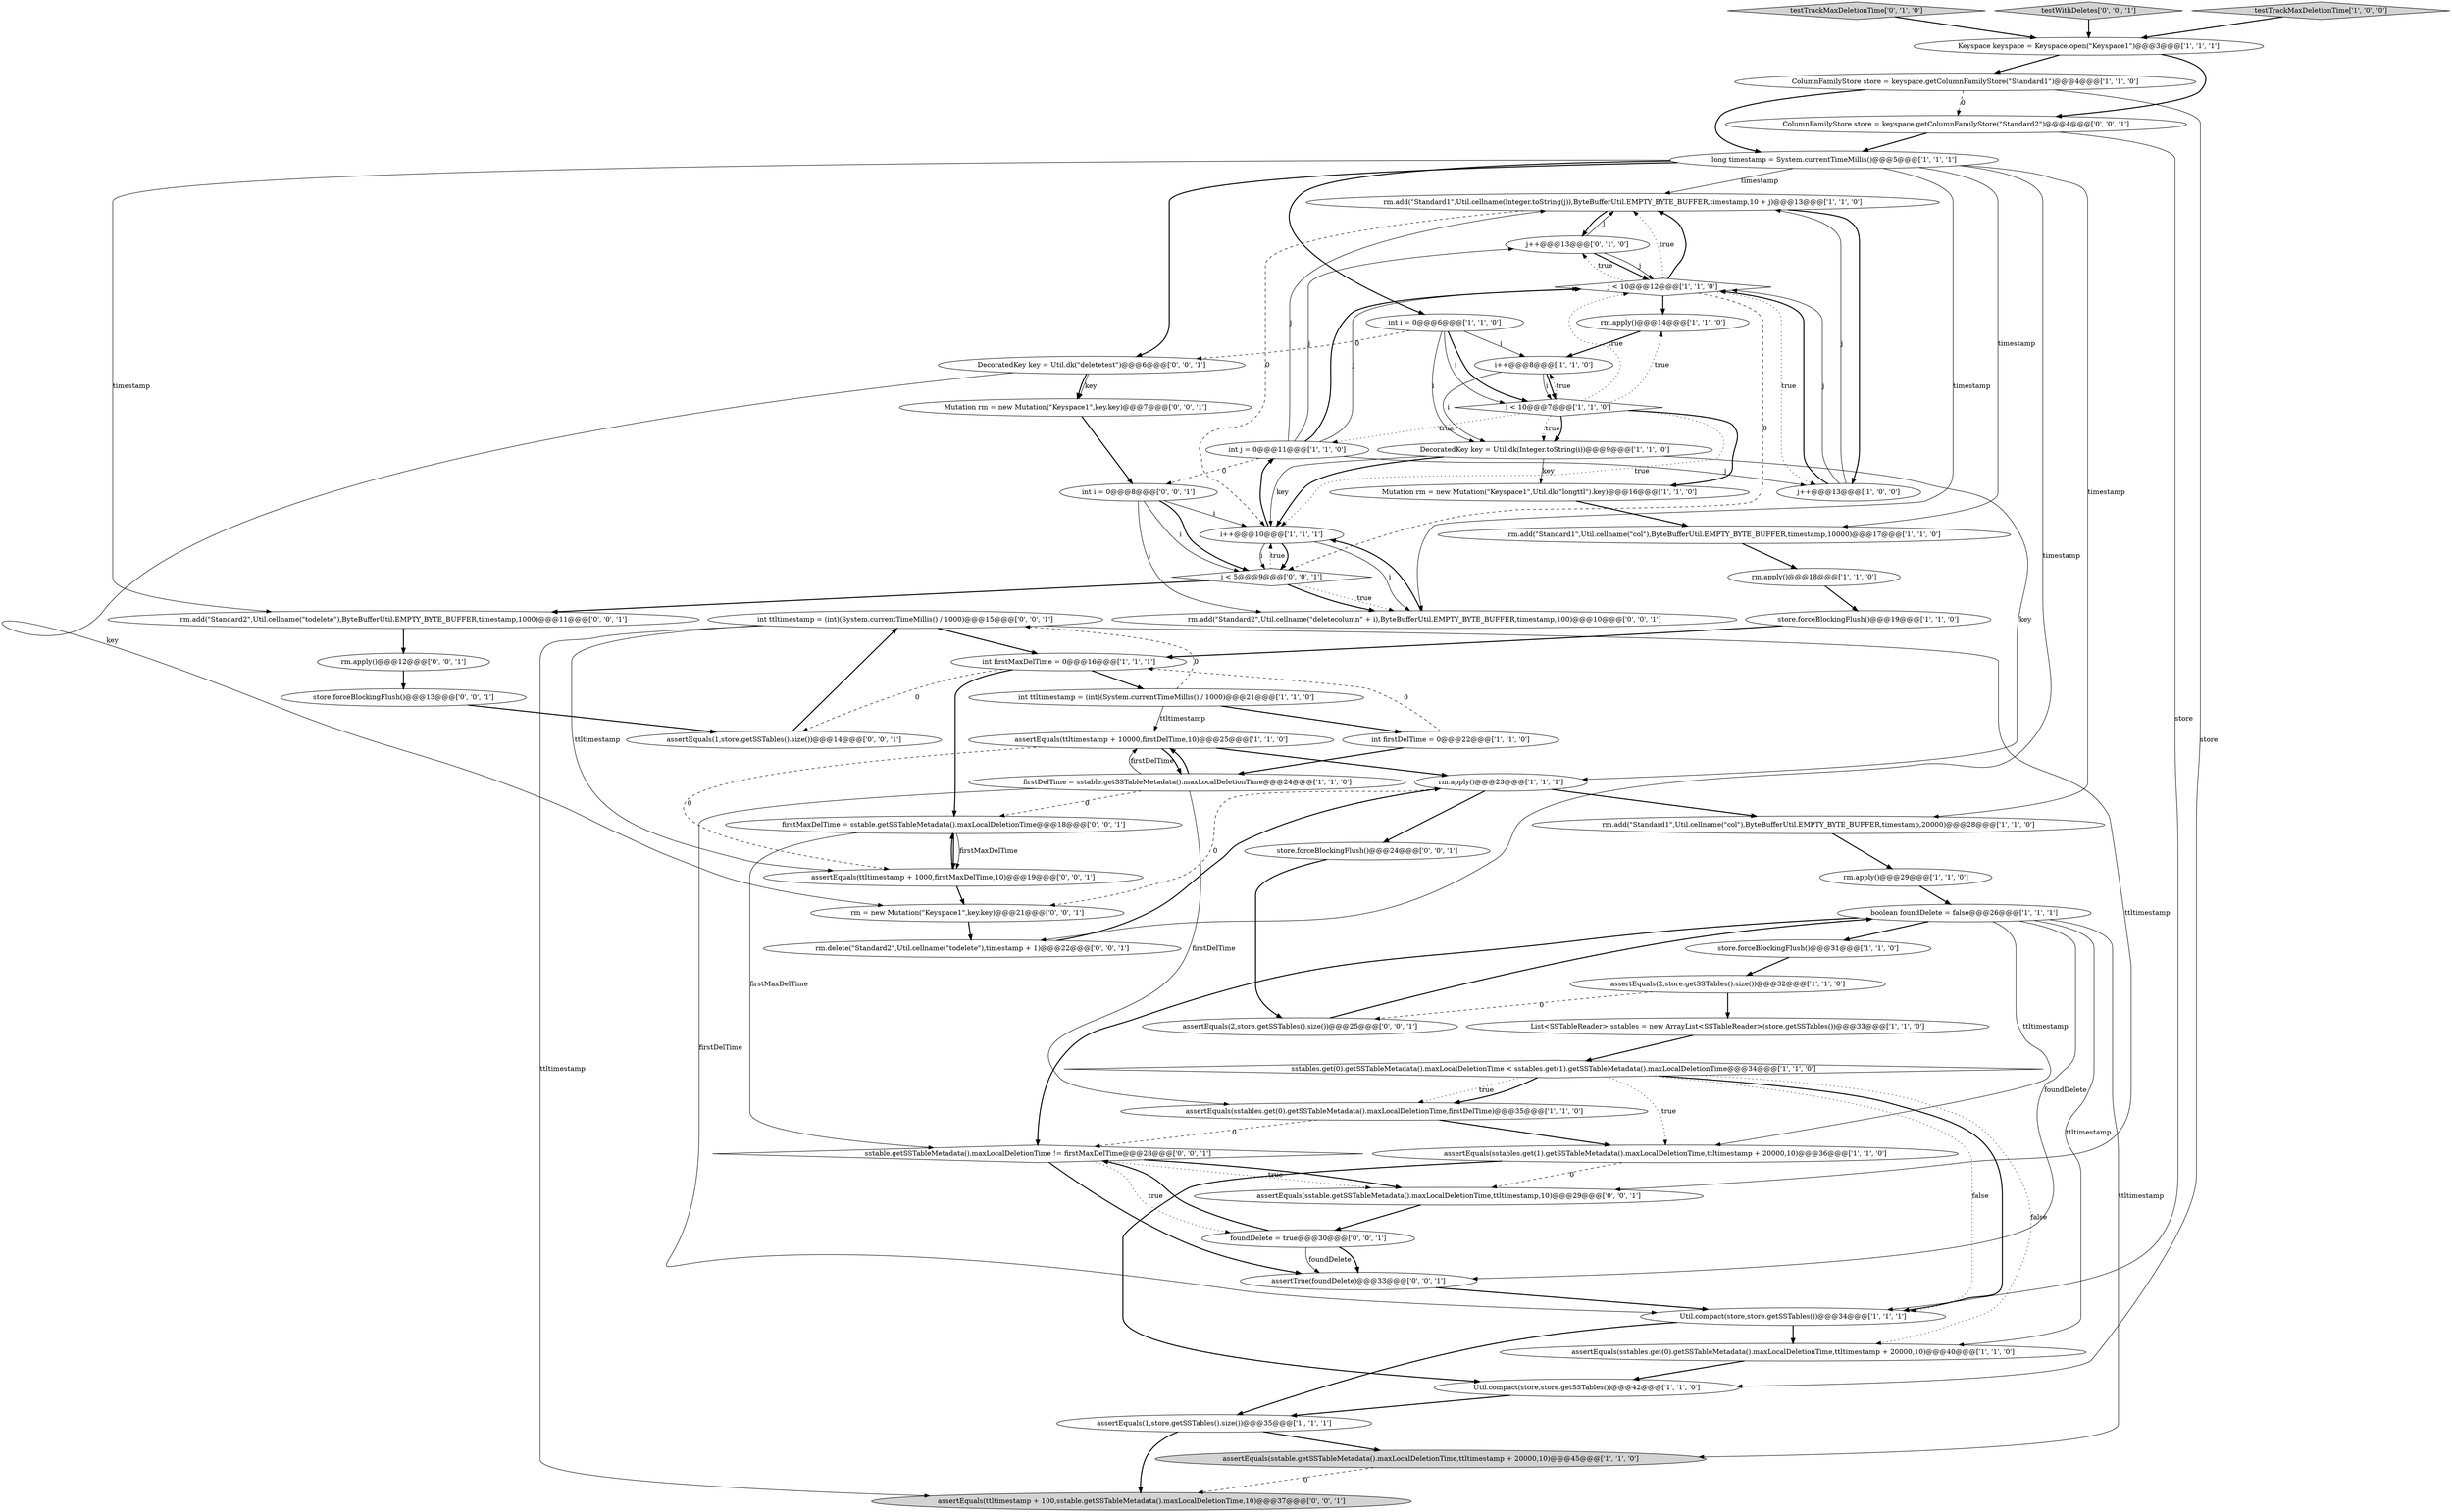 digraph {
19 [style = filled, label = "rm.apply()@@@23@@@['1', '1', '1']", fillcolor = white, shape = ellipse image = "AAA0AAABBB1BBB"];
38 [style = filled, label = "testTrackMaxDeletionTime['0', '1', '0']", fillcolor = lightgray, shape = diamond image = "AAA0AAABBB2BBB"];
30 [style = filled, label = "Util.compact(store,store.getSSTables())@@@42@@@['1', '1', '0']", fillcolor = white, shape = ellipse image = "AAA0AAABBB1BBB"];
14 [style = filled, label = "rm.apply()@@@14@@@['1', '1', '0']", fillcolor = white, shape = ellipse image = "AAA0AAABBB1BBB"];
25 [style = filled, label = "store.forceBlockingFlush()@@@19@@@['1', '1', '0']", fillcolor = white, shape = ellipse image = "AAA0AAABBB1BBB"];
55 [style = filled, label = "rm.add(\"Standard2\",Util.cellname(\"todelete\"),ByteBufferUtil.EMPTY_BYTE_BUFFER,timestamp,1000)@@@11@@@['0', '0', '1']", fillcolor = white, shape = ellipse image = "AAA0AAABBB3BBB"];
59 [style = filled, label = "assertEquals(sstable.getSSTableMetadata().maxLocalDeletionTime,ttltimestamp,10)@@@29@@@['0', '0', '1']", fillcolor = white, shape = ellipse image = "AAA0AAABBB3BBB"];
26 [style = filled, label = "boolean foundDelete = false@@@26@@@['1', '1', '1']", fillcolor = white, shape = ellipse image = "AAA0AAABBB1BBB"];
37 [style = filled, label = "rm.add(\"Standard1\",Util.cellname(Integer.toString(j)),ByteBufferUtil.EMPTY_BYTE_BUFFER,timestamp,10 + j)@@@13@@@['1', '1', '0']", fillcolor = white, shape = ellipse image = "AAA0AAABBB1BBB"];
35 [style = filled, label = "rm.apply()@@@29@@@['1', '1', '0']", fillcolor = white, shape = ellipse image = "AAA0AAABBB1BBB"];
36 [style = filled, label = "j < 10@@@12@@@['1', '1', '0']", fillcolor = white, shape = diamond image = "AAA0AAABBB1BBB"];
52 [style = filled, label = "sstable.getSSTableMetadata().maxLocalDeletionTime != firstMaxDelTime@@@28@@@['0', '0', '1']", fillcolor = white, shape = diamond image = "AAA0AAABBB3BBB"];
39 [style = filled, label = "j++@@@13@@@['0', '1', '0']", fillcolor = white, shape = ellipse image = "AAA0AAABBB2BBB"];
1 [style = filled, label = "rm.add(\"Standard1\",Util.cellname(\"col\"),ByteBufferUtil.EMPTY_BYTE_BUFFER,timestamp,10000)@@@17@@@['1', '1', '0']", fillcolor = white, shape = ellipse image = "AAA0AAABBB1BBB"];
22 [style = filled, label = "assertEquals(2,store.getSSTables().size())@@@32@@@['1', '1', '0']", fillcolor = white, shape = ellipse image = "AAA0AAABBB1BBB"];
4 [style = filled, label = "j++@@@13@@@['1', '0', '0']", fillcolor = white, shape = ellipse image = "AAA0AAABBB1BBB"];
5 [style = filled, label = "assertEquals(ttltimestamp + 10000,firstDelTime,10)@@@25@@@['1', '1', '0']", fillcolor = white, shape = ellipse image = "AAA0AAABBB1BBB"];
57 [style = filled, label = "assertEquals(ttltimestamp + 100,sstable.getSSTableMetadata().maxLocalDeletionTime,10)@@@37@@@['0', '0', '1']", fillcolor = lightgray, shape = ellipse image = "AAA0AAABBB3BBB"];
11 [style = filled, label = "rm.add(\"Standard1\",Util.cellname(\"col\"),ByteBufferUtil.EMPTY_BYTE_BUFFER,timestamp,20000)@@@28@@@['1', '1', '0']", fillcolor = white, shape = ellipse image = "AAA0AAABBB1BBB"];
45 [style = filled, label = "DecoratedKey key = Util.dk(\"deletetest\")@@@6@@@['0', '0', '1']", fillcolor = white, shape = ellipse image = "AAA0AAABBB3BBB"];
29 [style = filled, label = "assertEquals(sstables.get(0).getSSTableMetadata().maxLocalDeletionTime,firstDelTime)@@@35@@@['1', '1', '0']", fillcolor = white, shape = ellipse image = "AAA0AAABBB1BBB"];
47 [style = filled, label = "rm.apply()@@@12@@@['0', '0', '1']", fillcolor = white, shape = ellipse image = "AAA0AAABBB3BBB"];
48 [style = filled, label = "testWithDeletes['0', '0', '1']", fillcolor = lightgray, shape = diamond image = "AAA0AAABBB3BBB"];
34 [style = filled, label = "store.forceBlockingFlush()@@@31@@@['1', '1', '0']", fillcolor = white, shape = ellipse image = "AAA0AAABBB1BBB"];
54 [style = filled, label = "Mutation rm = new Mutation(\"Keyspace1\",key.key)@@@7@@@['0', '0', '1']", fillcolor = white, shape = ellipse image = "AAA0AAABBB3BBB"];
13 [style = filled, label = "assertEquals(sstables.get(0).getSSTableMetadata().maxLocalDeletionTime,ttltimestamp + 20000,10)@@@40@@@['1', '1', '0']", fillcolor = white, shape = ellipse image = "AAA0AAABBB1BBB"];
32 [style = filled, label = "i++@@@10@@@['1', '1', '1']", fillcolor = white, shape = ellipse image = "AAA0AAABBB1BBB"];
46 [style = filled, label = "store.forceBlockingFlush()@@@13@@@['0', '0', '1']", fillcolor = white, shape = ellipse image = "AAA0AAABBB3BBB"];
12 [style = filled, label = "sstables.get(0).getSSTableMetadata().maxLocalDeletionTime < sstables.get(1).getSSTableMetadata().maxLocalDeletionTime@@@34@@@['1', '1', '0']", fillcolor = white, shape = diamond image = "AAA0AAABBB1BBB"];
23 [style = filled, label = "int firstMaxDelTime = 0@@@16@@@['1', '1', '1']", fillcolor = white, shape = ellipse image = "AAA0AAABBB1BBB"];
27 [style = filled, label = "firstDelTime = sstable.getSSTableMetadata().maxLocalDeletionTime@@@24@@@['1', '1', '0']", fillcolor = white, shape = ellipse image = "AAA0AAABBB1BBB"];
33 [style = filled, label = "i < 10@@@7@@@['1', '1', '0']", fillcolor = white, shape = diamond image = "AAA0AAABBB1BBB"];
24 [style = filled, label = "Mutation rm = new Mutation(\"Keyspace1\",Util.dk(\"longttl\").key)@@@16@@@['1', '1', '0']", fillcolor = white, shape = ellipse image = "AAA0AAABBB1BBB"];
51 [style = filled, label = "int ttltimestamp = (int)(System.currentTimeMillis() / 1000)@@@15@@@['0', '0', '1']", fillcolor = white, shape = ellipse image = "AAA0AAABBB3BBB"];
3 [style = filled, label = "assertEquals(sstables.get(1).getSSTableMetadata().maxLocalDeletionTime,ttltimestamp + 20000,10)@@@36@@@['1', '1', '0']", fillcolor = white, shape = ellipse image = "AAA0AAABBB1BBB"];
0 [style = filled, label = "int ttltimestamp = (int)(System.currentTimeMillis() / 1000)@@@21@@@['1', '1', '0']", fillcolor = white, shape = ellipse image = "AAA0AAABBB1BBB"];
8 [style = filled, label = "DecoratedKey key = Util.dk(Integer.toString(i))@@@9@@@['1', '1', '0']", fillcolor = white, shape = ellipse image = "AAA0AAABBB1BBB"];
56 [style = filled, label = "assertEquals(2,store.getSSTables().size())@@@25@@@['0', '0', '1']", fillcolor = white, shape = ellipse image = "AAA0AAABBB3BBB"];
61 [style = filled, label = "foundDelete = true@@@30@@@['0', '0', '1']", fillcolor = white, shape = ellipse image = "AAA0AAABBB3BBB"];
2 [style = filled, label = "int firstDelTime = 0@@@22@@@['1', '1', '0']", fillcolor = white, shape = ellipse image = "AAA0AAABBB1BBB"];
6 [style = filled, label = "rm.apply()@@@18@@@['1', '1', '0']", fillcolor = white, shape = ellipse image = "AAA0AAABBB1BBB"];
18 [style = filled, label = "int j = 0@@@11@@@['1', '1', '0']", fillcolor = white, shape = ellipse image = "AAA0AAABBB1BBB"];
42 [style = filled, label = "int i = 0@@@8@@@['0', '0', '1']", fillcolor = white, shape = ellipse image = "AAA0AAABBB3BBB"];
28 [style = filled, label = "int i = 0@@@6@@@['1', '1', '0']", fillcolor = white, shape = ellipse image = "AAA0AAABBB1BBB"];
20 [style = filled, label = "assertEquals(1,store.getSSTables().size())@@@35@@@['1', '1', '1']", fillcolor = white, shape = ellipse image = "AAA0AAABBB1BBB"];
43 [style = filled, label = "firstMaxDelTime = sstable.getSSTableMetadata().maxLocalDeletionTime@@@18@@@['0', '0', '1']", fillcolor = white, shape = ellipse image = "AAA0AAABBB3BBB"];
62 [style = filled, label = "rm.delete(\"Standard2\",Util.cellname(\"todelete\"),timestamp + 1)@@@22@@@['0', '0', '1']", fillcolor = white, shape = ellipse image = "AAA0AAABBB3BBB"];
17 [style = filled, label = "List<SSTableReader> sstables = new ArrayList<SSTableReader>(store.getSSTables())@@@33@@@['1', '1', '0']", fillcolor = white, shape = ellipse image = "AAA0AAABBB1BBB"];
40 [style = filled, label = "rm = new Mutation(\"Keyspace1\",key.key)@@@21@@@['0', '0', '1']", fillcolor = white, shape = ellipse image = "AAA0AAABBB3BBB"];
10 [style = filled, label = "Keyspace keyspace = Keyspace.open(\"Keyspace1\")@@@3@@@['1', '1', '1']", fillcolor = white, shape = ellipse image = "AAA0AAABBB1BBB"];
50 [style = filled, label = "store.forceBlockingFlush()@@@24@@@['0', '0', '1']", fillcolor = white, shape = ellipse image = "AAA0AAABBB3BBB"];
49 [style = filled, label = "assertEquals(1,store.getSSTables().size())@@@14@@@['0', '0', '1']", fillcolor = white, shape = ellipse image = "AAA0AAABBB3BBB"];
7 [style = filled, label = "i++@@@8@@@['1', '1', '0']", fillcolor = white, shape = ellipse image = "AAA0AAABBB1BBB"];
21 [style = filled, label = "assertEquals(sstable.getSSTableMetadata().maxLocalDeletionTime,ttltimestamp + 20000,10)@@@45@@@['1', '1', '0']", fillcolor = lightgray, shape = ellipse image = "AAA0AAABBB1BBB"];
60 [style = filled, label = "i < 5@@@9@@@['0', '0', '1']", fillcolor = white, shape = diamond image = "AAA0AAABBB3BBB"];
58 [style = filled, label = "rm.add(\"Standard2\",Util.cellname(\"deletecolumn\" + i),ByteBufferUtil.EMPTY_BYTE_BUFFER,timestamp,100)@@@10@@@['0', '0', '1']", fillcolor = white, shape = ellipse image = "AAA0AAABBB3BBB"];
16 [style = filled, label = "testTrackMaxDeletionTime['1', '0', '0']", fillcolor = lightgray, shape = diamond image = "AAA0AAABBB1BBB"];
9 [style = filled, label = "long timestamp = System.currentTimeMillis()@@@5@@@['1', '1', '1']", fillcolor = white, shape = ellipse image = "AAA0AAABBB1BBB"];
15 [style = filled, label = "Util.compact(store,store.getSSTables())@@@34@@@['1', '1', '1']", fillcolor = white, shape = ellipse image = "AAA0AAABBB1BBB"];
53 [style = filled, label = "ColumnFamilyStore store = keyspace.getColumnFamilyStore(\"Standard2\")@@@4@@@['0', '0', '1']", fillcolor = white, shape = ellipse image = "AAA0AAABBB3BBB"];
31 [style = filled, label = "ColumnFamilyStore store = keyspace.getColumnFamilyStore(\"Standard1\")@@@4@@@['1', '1', '0']", fillcolor = white, shape = ellipse image = "AAA0AAABBB1BBB"];
41 [style = filled, label = "assertTrue(foundDelete)@@@33@@@['0', '0', '1']", fillcolor = white, shape = ellipse image = "AAA0AAABBB3BBB"];
44 [style = filled, label = "assertEquals(ttltimestamp + 1000,firstMaxDelTime,10)@@@19@@@['0', '0', '1']", fillcolor = white, shape = ellipse image = "AAA0AAABBB3BBB"];
32->60 [style = bold, label=""];
59->61 [style = bold, label=""];
33->7 [style = dotted, label="true"];
19->40 [style = dashed, label="0"];
51->44 [style = solid, label="ttltimestamp"];
61->41 [style = solid, label="foundDelete"];
41->15 [style = bold, label=""];
51->59 [style = solid, label="ttltimestamp"];
33->32 [style = dotted, label="true"];
18->4 [style = solid, label="j"];
42->60 [style = bold, label=""];
20->57 [style = bold, label=""];
8->32 [style = solid, label="key"];
40->62 [style = bold, label=""];
26->41 [style = solid, label="foundDelete"];
12->15 [style = dotted, label="false"];
32->60 [style = solid, label="i"];
36->4 [style = dotted, label="true"];
42->32 [style = solid, label="i"];
52->59 [style = dotted, label="true"];
32->58 [style = solid, label="i"];
12->29 [style = dotted, label="true"];
5->44 [style = dashed, label="0"];
26->52 [style = bold, label=""];
18->39 [style = solid, label="j"];
9->55 [style = solid, label="timestamp"];
33->18 [style = dotted, label="true"];
33->14 [style = dotted, label="true"];
37->4 [style = bold, label=""];
60->55 [style = bold, label=""];
33->8 [style = dotted, label="true"];
60->58 [style = bold, label=""];
6->25 [style = bold, label=""];
15->13 [style = bold, label=""];
2->23 [style = dashed, label="0"];
28->8 [style = solid, label="i"];
9->28 [style = bold, label=""];
33->24 [style = bold, label=""];
35->26 [style = bold, label=""];
43->44 [style = bold, label=""];
21->57 [style = dashed, label="0"];
4->36 [style = bold, label=""];
18->36 [style = solid, label="j"];
52->59 [style = bold, label=""];
31->30 [style = solid, label="store"];
60->32 [style = dotted, label="true"];
61->52 [style = bold, label=""];
0->5 [style = solid, label="ttltimestamp"];
14->7 [style = bold, label=""];
44->43 [style = bold, label=""];
53->9 [style = bold, label=""];
12->13 [style = dotted, label="false"];
38->10 [style = bold, label=""];
8->32 [style = bold, label=""];
43->52 [style = solid, label="firstMaxDelTime"];
47->46 [style = bold, label=""];
23->49 [style = dashed, label="0"];
3->30 [style = bold, label=""];
22->17 [style = bold, label=""];
51->23 [style = bold, label=""];
52->61 [style = dotted, label="true"];
23->43 [style = bold, label=""];
39->36 [style = bold, label=""];
7->8 [style = solid, label="i"];
22->56 [style = dashed, label="0"];
9->37 [style = solid, label="timestamp"];
19->50 [style = bold, label=""];
19->11 [style = bold, label=""];
26->3 [style = solid, label="ttltimestamp"];
28->33 [style = bold, label=""];
36->14 [style = bold, label=""];
5->27 [style = bold, label=""];
11->35 [style = bold, label=""];
12->29 [style = bold, label=""];
2->27 [style = bold, label=""];
15->20 [style = bold, label=""];
0->51 [style = dashed, label="0"];
33->36 [style = dotted, label="true"];
34->22 [style = bold, label=""];
58->32 [style = bold, label=""];
27->29 [style = solid, label="firstDelTime"];
53->15 [style = solid, label="store"];
51->57 [style = solid, label="ttltimestamp"];
27->43 [style = dashed, label="0"];
43->44 [style = solid, label="firstMaxDelTime"];
33->8 [style = bold, label=""];
5->19 [style = bold, label=""];
44->40 [style = bold, label=""];
18->37 [style = solid, label="j"];
29->3 [style = bold, label=""];
7->33 [style = bold, label=""];
45->40 [style = solid, label="key"];
16->10 [style = bold, label=""];
23->0 [style = bold, label=""];
9->11 [style = solid, label="timestamp"];
8->24 [style = solid, label="key"];
24->1 [style = bold, label=""];
30->20 [style = bold, label=""];
45->54 [style = bold, label=""];
3->59 [style = dashed, label="0"];
26->34 [style = bold, label=""];
54->42 [style = bold, label=""];
36->39 [style = dotted, label="true"];
9->1 [style = solid, label="timestamp"];
28->45 [style = dashed, label="0"];
37->32 [style = dashed, label="0"];
55->47 [style = bold, label=""];
50->56 [style = bold, label=""];
56->26 [style = bold, label=""];
25->23 [style = bold, label=""];
48->10 [style = bold, label=""];
46->49 [style = bold, label=""];
7->33 [style = solid, label="i"];
62->19 [style = bold, label=""];
36->37 [style = bold, label=""];
9->58 [style = solid, label="timestamp"];
13->30 [style = bold, label=""];
31->9 [style = bold, label=""];
49->51 [style = bold, label=""];
61->41 [style = bold, label=""];
12->15 [style = bold, label=""];
10->31 [style = bold, label=""];
28->33 [style = solid, label="i"];
17->12 [style = bold, label=""];
28->7 [style = solid, label="i"];
1->6 [style = bold, label=""];
31->53 [style = dashed, label="0"];
32->18 [style = bold, label=""];
4->36 [style = solid, label="j"];
20->21 [style = bold, label=""];
10->53 [style = bold, label=""];
36->37 [style = dotted, label="true"];
60->58 [style = dotted, label="true"];
37->39 [style = bold, label=""];
42->60 [style = solid, label="i"];
18->42 [style = dashed, label="0"];
27->5 [style = bold, label=""];
52->41 [style = bold, label=""];
27->15 [style = solid, label="firstDelTime"];
39->36 [style = solid, label="j"];
9->45 [style = bold, label=""];
4->37 [style = solid, label="j"];
26->13 [style = solid, label="ttltimestamp"];
42->58 [style = solid, label="i"];
36->60 [style = dashed, label="0"];
18->36 [style = bold, label=""];
9->62 [style = solid, label="timestamp"];
27->5 [style = solid, label="firstDelTime"];
26->21 [style = solid, label="ttltimestamp"];
45->54 [style = solid, label="key"];
0->2 [style = bold, label=""];
29->52 [style = dashed, label="0"];
8->19 [style = solid, label="key"];
12->3 [style = dotted, label="true"];
39->37 [style = solid, label="j"];
}
